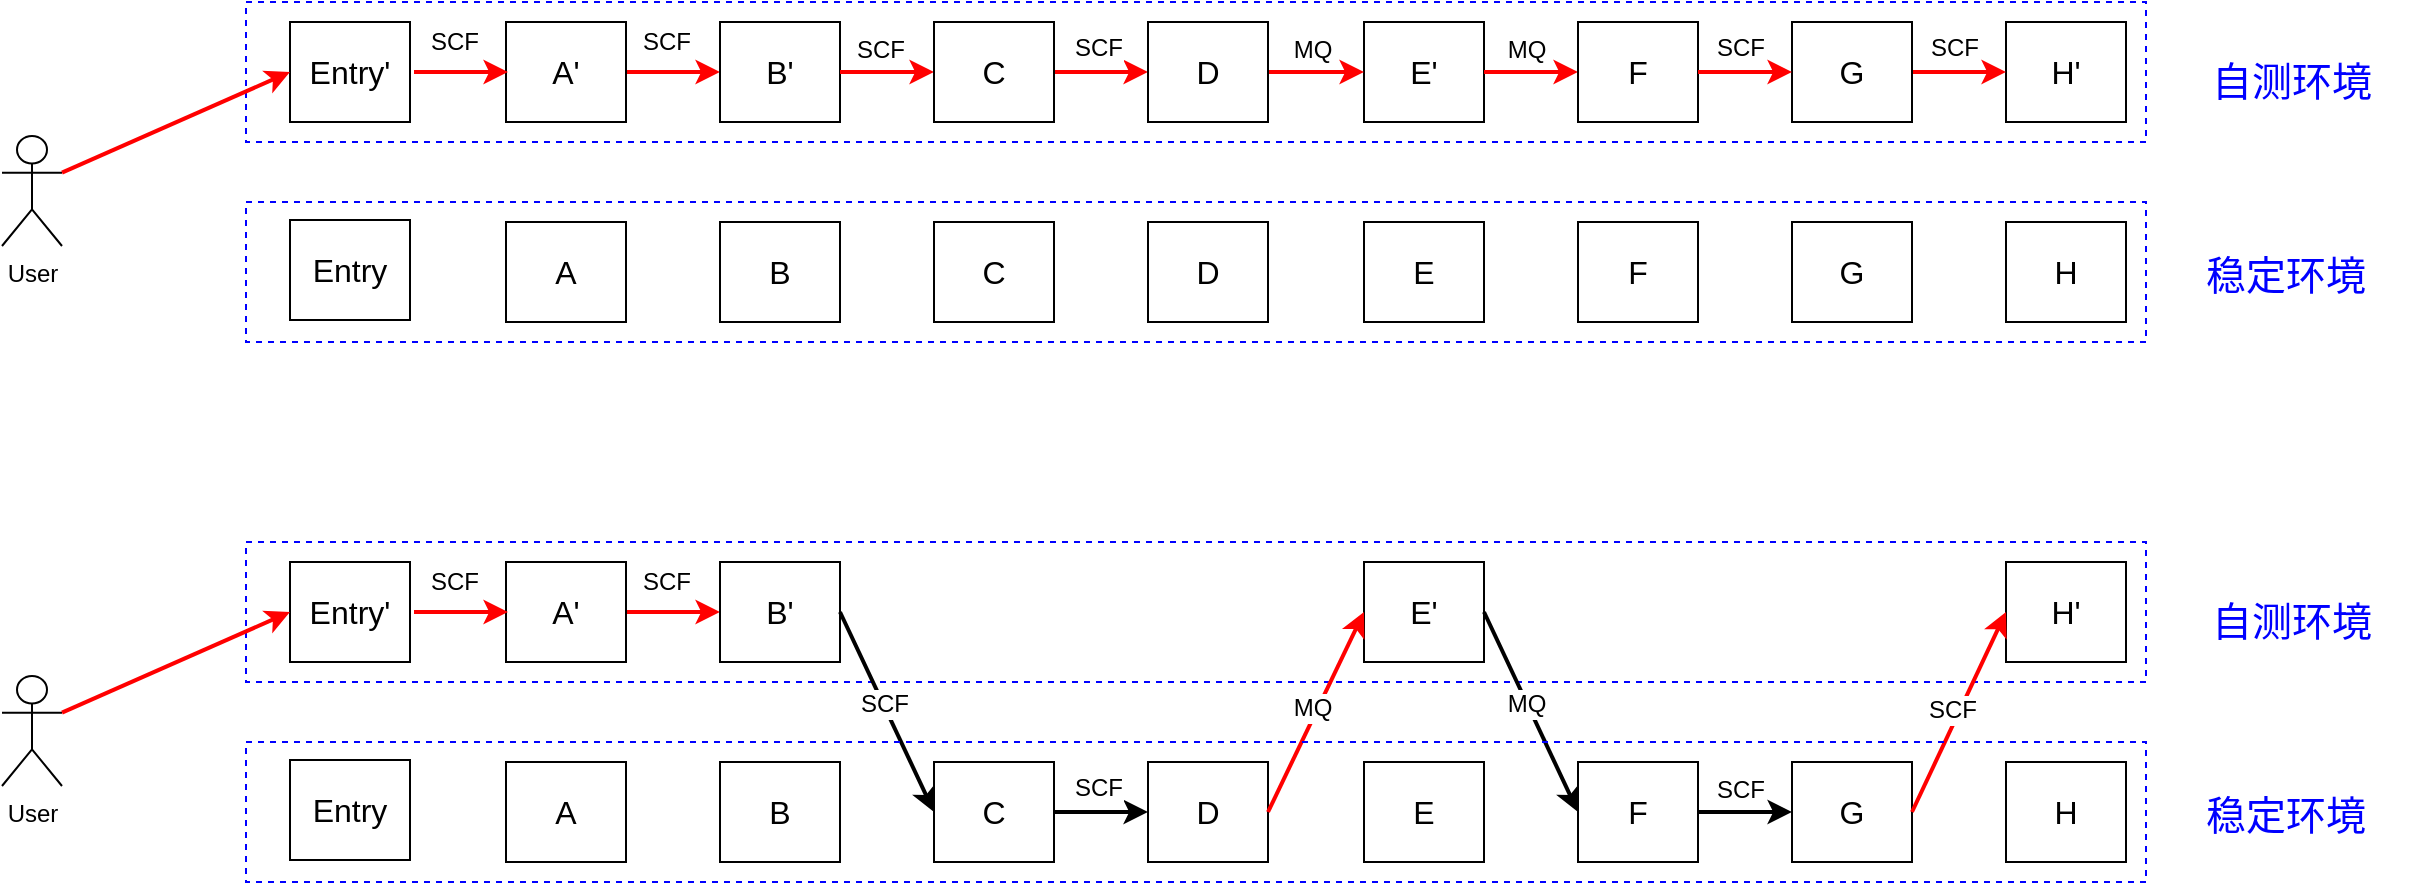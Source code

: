 <mxfile version="11.1.4" type="github"><diagram id="69ZBSbvt9rLcG2RWasq9" name="Page-1"><mxGraphModel dx="2082" dy="1913" grid="1" gridSize="10" guides="1" tooltips="1" connect="1" arrows="1" fold="1" page="1" pageScale="1" pageWidth="827" pageHeight="1169" math="0" shadow="0"><root><mxCell id="0"/><mxCell id="1" parent="0"/><mxCell id="FcNUhbHKTN_N1aKMLd48-30" value="" style="rounded=0;whiteSpace=wrap;html=1;dashed=1;fillColor=none;strokeColor=#0000FF;" vertex="1" parent="1"><mxGeometry x="-120" y="50" width="950" height="70" as="geometry"/></mxCell><mxCell id="eUdeMMIKcvTrbhibWo2s-38" value="" style="rounded=0;whiteSpace=wrap;html=1;dashed=1;fillColor=none;strokeColor=#0000FF;" parent="1" vertex="1"><mxGeometry x="-120" y="220" width="950" height="70" as="geometry"/></mxCell><mxCell id="eUdeMMIKcvTrbhibWo2s-1" value="&lt;font style=&quot;font-size: 16px&quot;&gt;A&lt;/font&gt;" style="rounded=0;whiteSpace=wrap;html=1;" parent="1" vertex="1"><mxGeometry x="10" y="330" width="60" height="50" as="geometry"/></mxCell><mxCell id="eUdeMMIKcvTrbhibWo2s-2" value="&lt;font style=&quot;font-size: 16px&quot;&gt;B&lt;/font&gt;" style="rounded=0;whiteSpace=wrap;html=1;" parent="1" vertex="1"><mxGeometry x="117" y="330" width="60" height="50" as="geometry"/></mxCell><mxCell id="eUdeMMIKcvTrbhibWo2s-22" style="edgeStyle=orthogonalEdgeStyle;rounded=0;orthogonalLoop=1;jettySize=auto;html=1;exitX=1;exitY=0.5;exitDx=0;exitDy=0;entryX=0;entryY=0.5;entryDx=0;entryDy=0;strokeWidth=2;" parent="1" source="eUdeMMIKcvTrbhibWo2s-3" target="eUdeMMIKcvTrbhibWo2s-4" edge="1"><mxGeometry relative="1" as="geometry"/></mxCell><mxCell id="eUdeMMIKcvTrbhibWo2s-30" value="SCF" style="text;html=1;resizable=0;points=[];align=center;verticalAlign=middle;labelBackgroundColor=#ffffff;" parent="eUdeMMIKcvTrbhibWo2s-22" vertex="1" connectable="0"><mxGeometry x="-0.149" y="4" relative="1" as="geometry"><mxPoint x="1.5" y="-8" as="offset"/></mxGeometry></mxCell><mxCell id="eUdeMMIKcvTrbhibWo2s-3" value="&lt;span style=&quot;font-size: 16px&quot;&gt;C&lt;/span&gt;" style="rounded=0;whiteSpace=wrap;html=1;" parent="1" vertex="1"><mxGeometry x="224" y="330" width="60" height="50" as="geometry"/></mxCell><mxCell id="eUdeMMIKcvTrbhibWo2s-4" value="&lt;span style=&quot;font-size: 16px&quot;&gt;D&lt;/span&gt;" style="rounded=0;whiteSpace=wrap;html=1;" parent="1" vertex="1"><mxGeometry x="331" y="330" width="60" height="50" as="geometry"/></mxCell><mxCell id="eUdeMMIKcvTrbhibWo2s-5" value="&lt;font style=&quot;font-size: 16px&quot;&gt;E&lt;/font&gt;" style="rounded=0;whiteSpace=wrap;html=1;" parent="1" vertex="1"><mxGeometry x="439" y="330" width="60" height="50" as="geometry"/></mxCell><mxCell id="eUdeMMIKcvTrbhibWo2s-6" value="&lt;font style=&quot;font-size: 16px&quot;&gt;F&lt;/font&gt;" style="rounded=0;whiteSpace=wrap;html=1;" parent="1" vertex="1"><mxGeometry x="546" y="330" width="60" height="50" as="geometry"/></mxCell><mxCell id="eUdeMMIKcvTrbhibWo2s-7" value="&lt;font style=&quot;font-size: 16px&quot;&gt;G&lt;/font&gt;" style="rounded=0;whiteSpace=wrap;html=1;" parent="1" vertex="1"><mxGeometry x="653" y="330" width="60" height="50" as="geometry"/></mxCell><mxCell id="eUdeMMIKcvTrbhibWo2s-11" value="&lt;span style=&quot;font-size: 16px&quot;&gt;H&lt;/span&gt;" style="rounded=0;whiteSpace=wrap;html=1;" parent="1" vertex="1"><mxGeometry x="760" y="330" width="60" height="50" as="geometry"/></mxCell><mxCell id="eUdeMMIKcvTrbhibWo2s-20" style="edgeStyle=orthogonalEdgeStyle;rounded=0;orthogonalLoop=1;jettySize=auto;html=1;exitX=1;exitY=0.5;exitDx=0;exitDy=0;entryX=0;entryY=0.5;entryDx=0;entryDy=0;strokeColor=#FF0000;strokeWidth=2;" parent="1" source="eUdeMMIKcvTrbhibWo2s-12" target="eUdeMMIKcvTrbhibWo2s-13" edge="1"><mxGeometry relative="1" as="geometry"/></mxCell><mxCell id="eUdeMMIKcvTrbhibWo2s-28" value="SCF" style="text;html=1;resizable=0;points=[];align=center;verticalAlign=middle;labelBackgroundColor=#ffffff;" parent="eUdeMMIKcvTrbhibWo2s-20" vertex="1" connectable="0"><mxGeometry x="-0.064" relative="1" as="geometry"><mxPoint x="-2" y="-15" as="offset"/></mxGeometry></mxCell><mxCell id="eUdeMMIKcvTrbhibWo2s-12" value="&lt;font style=&quot;font-size: 16px&quot;&gt;A'&lt;/font&gt;" style="rounded=0;whiteSpace=wrap;html=1;" parent="1" vertex="1"><mxGeometry x="10" y="230" width="60" height="50" as="geometry"/></mxCell><mxCell id="eUdeMMIKcvTrbhibWo2s-13" value="&lt;font style=&quot;font-size: 16px&quot;&gt;B'&lt;/font&gt;" style="rounded=0;whiteSpace=wrap;html=1;" parent="1" vertex="1"><mxGeometry x="117" y="230" width="60" height="50" as="geometry"/></mxCell><mxCell id="eUdeMMIKcvTrbhibWo2s-16" value="&lt;font style=&quot;font-size: 16px&quot;&gt;E'&lt;/font&gt;" style="rounded=0;whiteSpace=wrap;html=1;" parent="1" vertex="1"><mxGeometry x="439" y="230" width="60" height="50" as="geometry"/></mxCell><mxCell id="eUdeMMIKcvTrbhibWo2s-19" value="&lt;span style=&quot;font-size: 16px&quot;&gt;H'&lt;/span&gt;" style="rounded=0;whiteSpace=wrap;html=1;" parent="1" vertex="1"><mxGeometry x="760" y="230" width="60" height="50" as="geometry"/></mxCell><mxCell id="eUdeMMIKcvTrbhibWo2s-21" value="" style="endArrow=classic;html=1;exitX=1;exitY=0.5;exitDx=0;exitDy=0;entryX=0;entryY=0.5;entryDx=0;entryDy=0;strokeWidth=2;" parent="1" source="eUdeMMIKcvTrbhibWo2s-13" target="eUdeMMIKcvTrbhibWo2s-3" edge="1"><mxGeometry width="50" height="50" relative="1" as="geometry"><mxPoint x="240" y="540" as="sourcePoint"/><mxPoint x="220" y="350" as="targetPoint"/></mxGeometry></mxCell><mxCell id="eUdeMMIKcvTrbhibWo2s-29" value="SCF" style="text;html=1;resizable=0;points=[];align=center;verticalAlign=middle;labelBackgroundColor=#ffffff;" parent="eUdeMMIKcvTrbhibWo2s-21" vertex="1" connectable="0"><mxGeometry x="-0.077" relative="1" as="geometry"><mxPoint as="offset"/></mxGeometry></mxCell><mxCell id="eUdeMMIKcvTrbhibWo2s-24" value="" style="endArrow=classic;html=1;strokeColor=#FF0000;strokeWidth=2;exitX=1;exitY=0.5;exitDx=0;exitDy=0;entryX=0;entryY=0.5;entryDx=0;entryDy=0;" parent="1" source="eUdeMMIKcvTrbhibWo2s-4" target="eUdeMMIKcvTrbhibWo2s-16" edge="1"><mxGeometry width="50" height="50" relative="1" as="geometry"><mxPoint x="340" y="490" as="sourcePoint"/><mxPoint x="390" y="440" as="targetPoint"/></mxGeometry></mxCell><mxCell id="eUdeMMIKcvTrbhibWo2s-31" value="MQ" style="text;html=1;resizable=0;points=[];align=center;verticalAlign=middle;labelBackgroundColor=#ffffff;" parent="eUdeMMIKcvTrbhibWo2s-24" vertex="1" connectable="0"><mxGeometry x="0.017" y="3" relative="1" as="geometry"><mxPoint as="offset"/></mxGeometry></mxCell><mxCell id="eUdeMMIKcvTrbhibWo2s-25" value="" style="endArrow=classic;html=1;exitX=1;exitY=0.5;exitDx=0;exitDy=0;entryX=0;entryY=0.5;entryDx=0;entryDy=0;strokeWidth=2;" parent="1" source="eUdeMMIKcvTrbhibWo2s-16" target="eUdeMMIKcvTrbhibWo2s-6" edge="1"><mxGeometry width="50" height="50" relative="1" as="geometry"><mxPoint x="187" y="265" as="sourcePoint"/><mxPoint x="234" y="365" as="targetPoint"/></mxGeometry></mxCell><mxCell id="eUdeMMIKcvTrbhibWo2s-32" value="MQ" style="text;html=1;resizable=0;points=[];align=center;verticalAlign=middle;labelBackgroundColor=#ffffff;" parent="eUdeMMIKcvTrbhibWo2s-25" vertex="1" connectable="0"><mxGeometry x="-0.092" y="-1" relative="1" as="geometry"><mxPoint as="offset"/></mxGeometry></mxCell><mxCell id="eUdeMMIKcvTrbhibWo2s-26" style="edgeStyle=orthogonalEdgeStyle;rounded=0;orthogonalLoop=1;jettySize=auto;html=1;exitX=1;exitY=0.5;exitDx=0;exitDy=0;entryX=0;entryY=0.5;entryDx=0;entryDy=0;strokeWidth=2;" parent="1" source="eUdeMMIKcvTrbhibWo2s-6" target="eUdeMMIKcvTrbhibWo2s-7" edge="1"><mxGeometry relative="1" as="geometry"><mxPoint x="294" y="365" as="sourcePoint"/><mxPoint x="341" y="365" as="targetPoint"/></mxGeometry></mxCell><mxCell id="eUdeMMIKcvTrbhibWo2s-27" value="" style="endArrow=classic;html=1;strokeColor=#FF0000;strokeWidth=2;exitX=1;exitY=0.5;exitDx=0;exitDy=0;entryX=0;entryY=0.5;entryDx=0;entryDy=0;" parent="1" source="eUdeMMIKcvTrbhibWo2s-7" target="eUdeMMIKcvTrbhibWo2s-19" edge="1"><mxGeometry width="50" height="50" relative="1" as="geometry"><mxPoint x="401" y="365" as="sourcePoint"/><mxPoint x="449" y="265" as="targetPoint"/></mxGeometry></mxCell><mxCell id="eUdeMMIKcvTrbhibWo2s-35" value="SCF" style="text;html=1;resizable=0;points=[];align=center;verticalAlign=middle;labelBackgroundColor=#ffffff;" parent="eUdeMMIKcvTrbhibWo2s-27" vertex="1" connectable="0"><mxGeometry x="-0.011" y="4" relative="1" as="geometry"><mxPoint as="offset"/></mxGeometry></mxCell><mxCell id="eUdeMMIKcvTrbhibWo2s-34" value="SCF" style="text;html=1;resizable=0;points=[];align=center;verticalAlign=middle;labelBackgroundColor=#ffffff;" parent="1" vertex="1" connectable="0"><mxGeometry x="625" y="352" as="geometry"><mxPoint x="1.5" y="-8" as="offset"/></mxGeometry></mxCell><mxCell id="eUdeMMIKcvTrbhibWo2s-36" value="&lt;font style=&quot;font-size: 20px&quot; color=&quot;#0000ff&quot;&gt;自测环境&lt;/font&gt;" style="text;html=1;resizable=0;points=[];autosize=1;align=left;verticalAlign=top;spacingTop=-4;" parent="1" vertex="1"><mxGeometry x="861" y="245" width="100" height="20" as="geometry"/></mxCell><mxCell id="eUdeMMIKcvTrbhibWo2s-37" value="&lt;font style=&quot;font-size: 20px&quot; color=&quot;#0000ff&quot;&gt;稳定环境&lt;/font&gt;" style="text;html=1;resizable=0;points=[];autosize=1;align=left;verticalAlign=top;spacingTop=-4;" parent="1" vertex="1"><mxGeometry x="858" y="342" width="100" height="20" as="geometry"/></mxCell><mxCell id="eUdeMMIKcvTrbhibWo2s-39" value="" style="rounded=0;whiteSpace=wrap;html=1;dashed=1;fillColor=none;strokeColor=#0000FF;" parent="1" vertex="1"><mxGeometry x="-120" y="320" width="950" height="70" as="geometry"/></mxCell><mxCell id="eUdeMMIKcvTrbhibWo2s-43" value="User" style="shape=umlActor;verticalLabelPosition=bottom;labelBackgroundColor=#ffffff;verticalAlign=top;html=1;outlineConnect=0;fillColor=none;" parent="1" vertex="1"><mxGeometry x="-242" y="287" width="30" height="55" as="geometry"/></mxCell><mxCell id="eUdeMMIKcvTrbhibWo2s-47" style="edgeStyle=orthogonalEdgeStyle;rounded=0;orthogonalLoop=1;jettySize=auto;html=1;exitX=1;exitY=0.5;exitDx=0;exitDy=0;entryX=0;entryY=0.5;entryDx=0;entryDy=0;strokeColor=#FF0000;strokeWidth=2;" parent="1" edge="1"><mxGeometry relative="1" as="geometry"><mxPoint x="-36" y="255" as="sourcePoint"/><mxPoint x="11" y="255" as="targetPoint"/></mxGeometry></mxCell><mxCell id="eUdeMMIKcvTrbhibWo2s-48" value="SCF" style="text;html=1;resizable=0;points=[];align=center;verticalAlign=middle;labelBackgroundColor=#ffffff;" parent="eUdeMMIKcvTrbhibWo2s-47" vertex="1" connectable="0"><mxGeometry x="-0.064" relative="1" as="geometry"><mxPoint x="-2" y="-15" as="offset"/></mxGeometry></mxCell><mxCell id="eUdeMMIKcvTrbhibWo2s-49" value="&lt;font style=&quot;font-size: 16px&quot;&gt;Entry'&lt;/font&gt;" style="rounded=0;whiteSpace=wrap;html=1;" parent="1" vertex="1"><mxGeometry x="-98" y="230" width="60" height="50" as="geometry"/></mxCell><mxCell id="eUdeMMIKcvTrbhibWo2s-52" value="&lt;font style=&quot;font-size: 16px&quot;&gt;Entry&lt;/font&gt;" style="rounded=0;whiteSpace=wrap;html=1;" parent="1" vertex="1"><mxGeometry x="-98" y="329" width="60" height="50" as="geometry"/></mxCell><mxCell id="eUdeMMIKcvTrbhibWo2s-53" value="" style="endArrow=classic;html=1;strokeColor=#FF0000;strokeWidth=2;entryX=0;entryY=0.5;entryDx=0;entryDy=0;exitX=1;exitY=0.333;exitDx=0;exitDy=0;exitPerimeter=0;" parent="1" source="eUdeMMIKcvTrbhibWo2s-43" target="eUdeMMIKcvTrbhibWo2s-49" edge="1"><mxGeometry width="50" height="50" relative="1" as="geometry"><mxPoint x="-170" y="260" as="sourcePoint"/><mxPoint x="-250" y="480" as="targetPoint"/></mxGeometry></mxCell><mxCell id="FcNUhbHKTN_N1aKMLd48-1" value="" style="rounded=0;whiteSpace=wrap;html=1;dashed=1;fillColor=none;strokeColor=#0000FF;" vertex="1" parent="1"><mxGeometry x="-120" y="-50" width="950" height="70" as="geometry"/></mxCell><mxCell id="FcNUhbHKTN_N1aKMLd48-2" value="&lt;font style=&quot;font-size: 16px&quot;&gt;A&lt;/font&gt;" style="rounded=0;whiteSpace=wrap;html=1;" vertex="1" parent="1"><mxGeometry x="10" y="60" width="60" height="50" as="geometry"/></mxCell><mxCell id="FcNUhbHKTN_N1aKMLd48-3" value="&lt;font style=&quot;font-size: 16px&quot;&gt;B&lt;/font&gt;" style="rounded=0;whiteSpace=wrap;html=1;" vertex="1" parent="1"><mxGeometry x="117" y="60" width="60" height="50" as="geometry"/></mxCell><mxCell id="FcNUhbHKTN_N1aKMLd48-6" value="&lt;span style=&quot;font-size: 16px&quot;&gt;C&lt;/span&gt;" style="rounded=0;whiteSpace=wrap;html=1;" vertex="1" parent="1"><mxGeometry x="224" y="60" width="60" height="50" as="geometry"/></mxCell><mxCell id="FcNUhbHKTN_N1aKMLd48-7" value="&lt;span style=&quot;font-size: 16px&quot;&gt;D&lt;/span&gt;" style="rounded=0;whiteSpace=wrap;html=1;" vertex="1" parent="1"><mxGeometry x="331" y="60" width="60" height="50" as="geometry"/></mxCell><mxCell id="FcNUhbHKTN_N1aKMLd48-8" value="&lt;font style=&quot;font-size: 16px&quot;&gt;E&lt;/font&gt;" style="rounded=0;whiteSpace=wrap;html=1;" vertex="1" parent="1"><mxGeometry x="439" y="60" width="60" height="50" as="geometry"/></mxCell><mxCell id="FcNUhbHKTN_N1aKMLd48-9" value="&lt;font style=&quot;font-size: 16px&quot;&gt;F&lt;/font&gt;" style="rounded=0;whiteSpace=wrap;html=1;" vertex="1" parent="1"><mxGeometry x="546" y="60" width="60" height="50" as="geometry"/></mxCell><mxCell id="FcNUhbHKTN_N1aKMLd48-10" value="&lt;font style=&quot;font-size: 16px&quot;&gt;G&lt;/font&gt;" style="rounded=0;whiteSpace=wrap;html=1;" vertex="1" parent="1"><mxGeometry x="653" y="60" width="60" height="50" as="geometry"/></mxCell><mxCell id="FcNUhbHKTN_N1aKMLd48-11" value="&lt;span style=&quot;font-size: 16px&quot;&gt;H&lt;/span&gt;" style="rounded=0;whiteSpace=wrap;html=1;" vertex="1" parent="1"><mxGeometry x="760" y="60" width="60" height="50" as="geometry"/></mxCell><mxCell id="FcNUhbHKTN_N1aKMLd48-12" style="edgeStyle=orthogonalEdgeStyle;rounded=0;orthogonalLoop=1;jettySize=auto;html=1;exitX=1;exitY=0.5;exitDx=0;exitDy=0;entryX=0;entryY=0.5;entryDx=0;entryDy=0;strokeColor=#FF0000;strokeWidth=2;" edge="1" parent="1" source="FcNUhbHKTN_N1aKMLd48-14" target="FcNUhbHKTN_N1aKMLd48-15"><mxGeometry relative="1" as="geometry"/></mxCell><mxCell id="FcNUhbHKTN_N1aKMLd48-13" value="SCF" style="text;html=1;resizable=0;points=[];align=center;verticalAlign=middle;labelBackgroundColor=#ffffff;" vertex="1" connectable="0" parent="FcNUhbHKTN_N1aKMLd48-12"><mxGeometry x="-0.064" relative="1" as="geometry"><mxPoint x="-2" y="-15" as="offset"/></mxGeometry></mxCell><mxCell id="FcNUhbHKTN_N1aKMLd48-14" value="&lt;font style=&quot;font-size: 16px&quot;&gt;A'&lt;/font&gt;" style="rounded=0;whiteSpace=wrap;html=1;" vertex="1" parent="1"><mxGeometry x="10" y="-40" width="60" height="50" as="geometry"/></mxCell><mxCell id="FcNUhbHKTN_N1aKMLd48-15" value="&lt;font style=&quot;font-size: 16px&quot;&gt;B'&lt;/font&gt;" style="rounded=0;whiteSpace=wrap;html=1;" vertex="1" parent="1"><mxGeometry x="117" y="-40" width="60" height="50" as="geometry"/></mxCell><mxCell id="FcNUhbHKTN_N1aKMLd48-16" value="&lt;font style=&quot;font-size: 16px&quot;&gt;E'&lt;/font&gt;" style="rounded=0;whiteSpace=wrap;html=1;" vertex="1" parent="1"><mxGeometry x="439" y="-40" width="60" height="50" as="geometry"/></mxCell><mxCell id="FcNUhbHKTN_N1aKMLd48-17" value="&lt;span style=&quot;font-size: 16px&quot;&gt;H'&lt;/span&gt;" style="rounded=0;whiteSpace=wrap;html=1;" vertex="1" parent="1"><mxGeometry x="760" y="-40" width="60" height="50" as="geometry"/></mxCell><mxCell id="FcNUhbHKTN_N1aKMLd48-18" value="" style="endArrow=classic;html=1;exitX=1;exitY=0.5;exitDx=0;exitDy=0;entryX=0;entryY=0.5;entryDx=0;entryDy=0;strokeWidth=2;strokeColor=#FF0000;" edge="1" parent="1" source="FcNUhbHKTN_N1aKMLd48-15" target="FcNUhbHKTN_N1aKMLd48-39"><mxGeometry width="50" height="50" relative="1" as="geometry"><mxPoint x="240" y="270" as="sourcePoint"/><mxPoint x="220" y="80" as="targetPoint"/></mxGeometry></mxCell><mxCell id="FcNUhbHKTN_N1aKMLd48-19" value="SCF" style="text;html=1;resizable=0;points=[];align=center;verticalAlign=middle;labelBackgroundColor=#ffffff;" vertex="1" connectable="0" parent="FcNUhbHKTN_N1aKMLd48-18"><mxGeometry x="-0.077" relative="1" as="geometry"><mxPoint x="-2" y="-11" as="offset"/></mxGeometry></mxCell><mxCell id="FcNUhbHKTN_N1aKMLd48-20" value="" style="endArrow=classic;html=1;strokeColor=#FF0000;strokeWidth=2;exitX=1;exitY=0.5;exitDx=0;exitDy=0;entryX=0;entryY=0.5;entryDx=0;entryDy=0;" edge="1" parent="1" source="FcNUhbHKTN_N1aKMLd48-40" target="FcNUhbHKTN_N1aKMLd48-16"><mxGeometry width="50" height="50" relative="1" as="geometry"><mxPoint x="340" y="220" as="sourcePoint"/><mxPoint x="390" y="170" as="targetPoint"/></mxGeometry></mxCell><mxCell id="FcNUhbHKTN_N1aKMLd48-21" value="MQ" style="text;html=1;resizable=0;points=[];align=center;verticalAlign=middle;labelBackgroundColor=#ffffff;" vertex="1" connectable="0" parent="FcNUhbHKTN_N1aKMLd48-20"><mxGeometry x="0.017" y="3" relative="1" as="geometry"><mxPoint x="-3" y="-8" as="offset"/></mxGeometry></mxCell><mxCell id="FcNUhbHKTN_N1aKMLd48-22" value="" style="endArrow=classic;html=1;exitX=1;exitY=0.5;exitDx=0;exitDy=0;entryX=0;entryY=0.5;entryDx=0;entryDy=0;strokeWidth=2;strokeColor=#FF0000;" edge="1" parent="1" source="FcNUhbHKTN_N1aKMLd48-16" target="FcNUhbHKTN_N1aKMLd48-41"><mxGeometry width="50" height="50" relative="1" as="geometry"><mxPoint x="187" y="-5" as="sourcePoint"/><mxPoint x="234" y="95" as="targetPoint"/></mxGeometry></mxCell><mxCell id="FcNUhbHKTN_N1aKMLd48-23" value="MQ" style="text;html=1;resizable=0;points=[];align=center;verticalAlign=middle;labelBackgroundColor=#ffffff;" vertex="1" connectable="0" parent="FcNUhbHKTN_N1aKMLd48-22"><mxGeometry x="-0.092" y="-1" relative="1" as="geometry"><mxPoint x="-1" y="-12" as="offset"/></mxGeometry></mxCell><mxCell id="FcNUhbHKTN_N1aKMLd48-25" value="" style="endArrow=classic;html=1;strokeColor=#FF0000;strokeWidth=2;exitX=1;exitY=0.5;exitDx=0;exitDy=0;entryX=0;entryY=0.5;entryDx=0;entryDy=0;" edge="1" parent="1" source="FcNUhbHKTN_N1aKMLd48-42" target="FcNUhbHKTN_N1aKMLd48-17"><mxGeometry width="50" height="50" relative="1" as="geometry"><mxPoint x="401" y="95" as="sourcePoint"/><mxPoint x="449" y="-5" as="targetPoint"/></mxGeometry></mxCell><mxCell id="FcNUhbHKTN_N1aKMLd48-26" value="SCF" style="text;html=1;resizable=0;points=[];align=center;verticalAlign=middle;labelBackgroundColor=#ffffff;" vertex="1" connectable="0" parent="FcNUhbHKTN_N1aKMLd48-25"><mxGeometry x="-0.011" y="4" relative="1" as="geometry"><mxPoint x="-2" y="-8" as="offset"/></mxGeometry></mxCell><mxCell id="FcNUhbHKTN_N1aKMLd48-28" value="&lt;font style=&quot;font-size: 20px&quot; color=&quot;#0000ff&quot;&gt;自测环境&lt;/font&gt;" style="text;html=1;resizable=0;points=[];autosize=1;align=left;verticalAlign=top;spacingTop=-4;" vertex="1" parent="1"><mxGeometry x="861" y="-25" width="100" height="20" as="geometry"/></mxCell><mxCell id="FcNUhbHKTN_N1aKMLd48-29" value="&lt;font style=&quot;font-size: 20px&quot; color=&quot;#0000ff&quot;&gt;稳定环境&lt;/font&gt;" style="text;html=1;resizable=0;points=[];autosize=1;align=left;verticalAlign=top;spacingTop=-4;" vertex="1" parent="1"><mxGeometry x="858" y="72" width="100" height="20" as="geometry"/></mxCell><mxCell id="FcNUhbHKTN_N1aKMLd48-31" value="User" style="shape=umlActor;verticalLabelPosition=bottom;labelBackgroundColor=#ffffff;verticalAlign=top;html=1;outlineConnect=0;fillColor=none;" vertex="1" parent="1"><mxGeometry x="-242" y="17" width="30" height="55" as="geometry"/></mxCell><mxCell id="FcNUhbHKTN_N1aKMLd48-32" style="edgeStyle=orthogonalEdgeStyle;rounded=0;orthogonalLoop=1;jettySize=auto;html=1;exitX=1;exitY=0.5;exitDx=0;exitDy=0;entryX=0;entryY=0.5;entryDx=0;entryDy=0;strokeColor=#FF0000;strokeWidth=2;" edge="1" parent="1"><mxGeometry relative="1" as="geometry"><mxPoint x="-36" y="-15" as="sourcePoint"/><mxPoint x="11" y="-15" as="targetPoint"/></mxGeometry></mxCell><mxCell id="FcNUhbHKTN_N1aKMLd48-33" value="SCF" style="text;html=1;resizable=0;points=[];align=center;verticalAlign=middle;labelBackgroundColor=#ffffff;" vertex="1" connectable="0" parent="FcNUhbHKTN_N1aKMLd48-32"><mxGeometry x="-0.064" relative="1" as="geometry"><mxPoint x="-2" y="-15" as="offset"/></mxGeometry></mxCell><mxCell id="FcNUhbHKTN_N1aKMLd48-34" value="&lt;font style=&quot;font-size: 16px&quot;&gt;Entry'&lt;/font&gt;" style="rounded=0;whiteSpace=wrap;html=1;" vertex="1" parent="1"><mxGeometry x="-98" y="-40" width="60" height="50" as="geometry"/></mxCell><mxCell id="FcNUhbHKTN_N1aKMLd48-35" value="&lt;font style=&quot;font-size: 16px&quot;&gt;Entry&lt;/font&gt;" style="rounded=0;whiteSpace=wrap;html=1;" vertex="1" parent="1"><mxGeometry x="-98" y="59" width="60" height="50" as="geometry"/></mxCell><mxCell id="FcNUhbHKTN_N1aKMLd48-36" value="" style="endArrow=classic;html=1;strokeColor=#FF0000;strokeWidth=2;entryX=0;entryY=0.5;entryDx=0;entryDy=0;exitX=1;exitY=0.333;exitDx=0;exitDy=0;exitPerimeter=0;" edge="1" parent="1" source="FcNUhbHKTN_N1aKMLd48-31" target="FcNUhbHKTN_N1aKMLd48-34"><mxGeometry width="50" height="50" relative="1" as="geometry"><mxPoint x="-170" y="-10" as="sourcePoint"/><mxPoint x="-250" y="210" as="targetPoint"/></mxGeometry></mxCell><mxCell id="FcNUhbHKTN_N1aKMLd48-37" style="edgeStyle=orthogonalEdgeStyle;rounded=0;orthogonalLoop=1;jettySize=auto;html=1;exitX=1;exitY=0.5;exitDx=0;exitDy=0;entryX=0;entryY=0.5;entryDx=0;entryDy=0;strokeWidth=2;strokeColor=#FF0000;" edge="1" parent="1" source="FcNUhbHKTN_N1aKMLd48-39" target="FcNUhbHKTN_N1aKMLd48-40"><mxGeometry relative="1" as="geometry"/></mxCell><mxCell id="FcNUhbHKTN_N1aKMLd48-38" value="SCF" style="text;html=1;resizable=0;points=[];align=center;verticalAlign=middle;labelBackgroundColor=#ffffff;" vertex="1" connectable="0" parent="FcNUhbHKTN_N1aKMLd48-37"><mxGeometry x="-0.149" y="4" relative="1" as="geometry"><mxPoint x="1.5" y="-8" as="offset"/></mxGeometry></mxCell><mxCell id="FcNUhbHKTN_N1aKMLd48-39" value="&lt;span style=&quot;font-size: 16px&quot;&gt;C&lt;/span&gt;" style="rounded=0;whiteSpace=wrap;html=1;" vertex="1" parent="1"><mxGeometry x="224" y="-40" width="60" height="50" as="geometry"/></mxCell><mxCell id="FcNUhbHKTN_N1aKMLd48-40" value="&lt;span style=&quot;font-size: 16px&quot;&gt;D&lt;/span&gt;" style="rounded=0;whiteSpace=wrap;html=1;" vertex="1" parent="1"><mxGeometry x="331" y="-40" width="60" height="50" as="geometry"/></mxCell><mxCell id="FcNUhbHKTN_N1aKMLd48-41" value="&lt;font style=&quot;font-size: 16px&quot;&gt;F&lt;/font&gt;" style="rounded=0;whiteSpace=wrap;html=1;" vertex="1" parent="1"><mxGeometry x="546" y="-40" width="60" height="50" as="geometry"/></mxCell><mxCell id="FcNUhbHKTN_N1aKMLd48-42" value="&lt;font style=&quot;font-size: 16px&quot;&gt;G&lt;/font&gt;" style="rounded=0;whiteSpace=wrap;html=1;" vertex="1" parent="1"><mxGeometry x="653" y="-40" width="60" height="50" as="geometry"/></mxCell><mxCell id="FcNUhbHKTN_N1aKMLd48-43" style="edgeStyle=orthogonalEdgeStyle;rounded=0;orthogonalLoop=1;jettySize=auto;html=1;exitX=1;exitY=0.5;exitDx=0;exitDy=0;entryX=0;entryY=0.5;entryDx=0;entryDy=0;strokeWidth=2;strokeColor=#FF0000;" edge="1" parent="1" source="FcNUhbHKTN_N1aKMLd48-41" target="FcNUhbHKTN_N1aKMLd48-42"><mxGeometry relative="1" as="geometry"><mxPoint x="294" y="-5" as="sourcePoint"/><mxPoint x="341" y="-5" as="targetPoint"/></mxGeometry></mxCell><mxCell id="FcNUhbHKTN_N1aKMLd48-44" value="SCF" style="text;html=1;resizable=0;points=[];align=center;verticalAlign=middle;labelBackgroundColor=#ffffff;direction=south;" vertex="1" connectable="0" parent="1"><mxGeometry x="625" y="-19" as="geometry"><mxPoint x="1.5" y="-8" as="offset"/></mxGeometry></mxCell></root></mxGraphModel></diagram></mxfile>